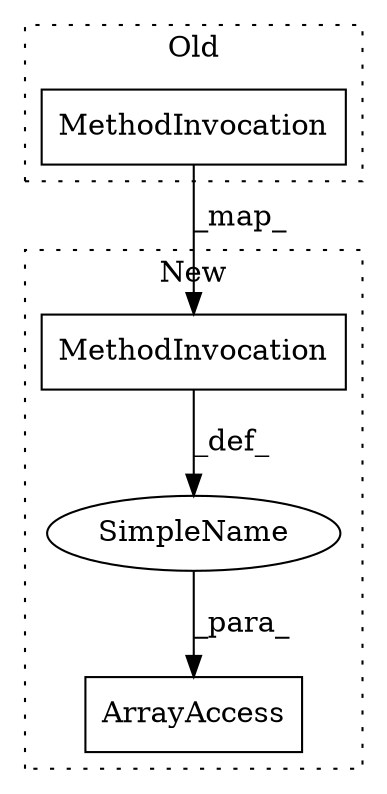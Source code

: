digraph G {
subgraph cluster0 {
2 [label="MethodInvocation" a="32" s="3915,3931" l="7,1" shape="box"];
label = "Old";
style="dotted";
}
subgraph cluster1 {
1 [label="ArrayAccess" a="2" s="3823,3854" l="8,1" shape="box"];
3 [label="MethodInvocation" a="32" s="3837,3853" l="7,1" shape="box"];
4 [label="SimpleName" a="42" s="" l="" shape="ellipse"];
label = "New";
style="dotted";
}
2 -> 3 [label="_map_"];
3 -> 4 [label="_def_"];
4 -> 1 [label="_para_"];
}